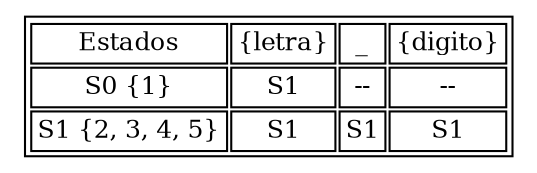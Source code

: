 digraph G {tabla1[shape=plaintext,fontsize=12, label=<<TABLE BORDER="1"><TR><TD>Estados</TD><TD>{letra}</TD><TD>_</TD><TD>{digito}</TD></TR><TR><TD>S0 {1}</TD><TD>S1</TD><TD>--</TD><TD>--</TD></TR><TR><TD>S1 {2, 3, 4, 5}</TD><TD>S1</TD><TD>S1</TD><TD>S1</TD></TR></TABLE>>];}
